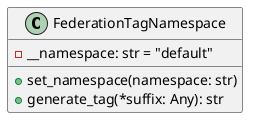 @startuml
class FederationTagNamespace {
    - __namespace: str = "default"
    + set_namespace(namespace: str)
    + generate_tag(*suffix: Any): str
}

@enduml
